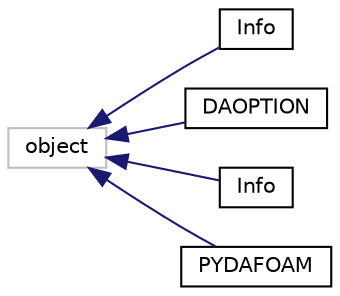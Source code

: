 digraph "Graphical Class Hierarchy"
{
  bgcolor="transparent";
  edge [fontname="Helvetica",fontsize="10",labelfontname="Helvetica",labelfontsize="10"];
  node [fontname="Helvetica",fontsize="10",shape=record];
  rankdir="LR";
  Node13 [label="object",height=0.2,width=0.4,color="grey75"];
  Node13 -> Node0 [dir="back",color="midnightblue",fontsize="10",style="solid",fontname="Helvetica"];
  Node0 [label="Info",height=0.2,width=0.4,color="black",URL="$classdafoam_1_1optFuncs_1_1Info.html"];
  Node13 -> Node15 [dir="back",color="midnightblue",fontsize="10",style="solid",fontname="Helvetica"];
  Node15 [label="DAOPTION",height=0.2,width=0.4,color="black",URL="$classdafoam_1_1pyDAFoam_1_1DAOPTION.html"];
  Node13 -> Node16 [dir="back",color="midnightblue",fontsize="10",style="solid",fontname="Helvetica"];
  Node16 [label="Info",height=0.2,width=0.4,color="black",URL="$classdafoam_1_1pyDAFoam_1_1Info.html"];
  Node13 -> Node17 [dir="back",color="midnightblue",fontsize="10",style="solid",fontname="Helvetica"];
  Node17 [label="PYDAFOAM",height=0.2,width=0.4,color="black",URL="$classdafoam_1_1pyDAFoam_1_1PYDAFOAM.html"];
}
